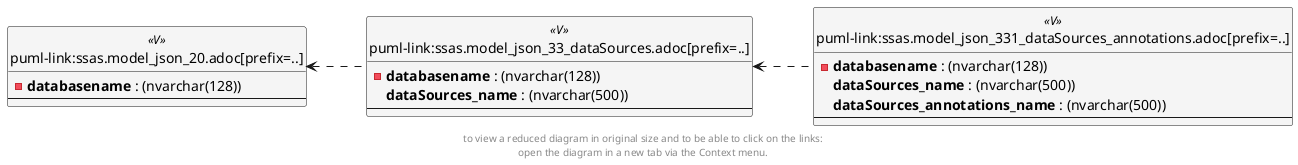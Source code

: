 @startuml
left to right direction
'top to bottom direction
hide circle
'avoide "." issues:
set namespaceSeparator none


skinparam class {
  BackgroundColor White
  BackgroundColor<<FN>> Yellow
  BackgroundColor<<FS>> Yellow
  BackgroundColor<<FT>> LightGray
  BackgroundColor<<IF>> Yellow
  BackgroundColor<<IS>> Yellow
  BackgroundColor<<P>> Aqua
  BackgroundColor<<PC>> Aqua
  BackgroundColor<<SN>> Yellow
  BackgroundColor<<SO>> SlateBlue
  BackgroundColor<<TF>> LightGray
  BackgroundColor<<TR>> Tomato
  BackgroundColor<<U>> White
  BackgroundColor<<V>> WhiteSmoke
  BackgroundColor<<X>> Aqua
}


entity "puml-link:ssas.model_json_20.adoc[prefix=..]" as ssas.model_json_20 << V >> {
  - **databasename** : (nvarchar(128))
  --
}

entity "puml-link:ssas.model_json_33_dataSources.adoc[prefix=..]" as ssas.model_json_33_dataSources << V >> {
  - **databasename** : (nvarchar(128))
  **dataSources_name** : (nvarchar(500))
  --
}

entity "puml-link:ssas.model_json_331_dataSources_annotations.adoc[prefix=..]" as ssas.model_json_331_dataSources_annotations << V >> {
  - **databasename** : (nvarchar(128))
  **dataSources_name** : (nvarchar(500))
  **dataSources_annotations_name** : (nvarchar(500))
  --
}

ssas.model_json_20 <.. ssas.model_json_33_dataSources
ssas.model_json_33_dataSources <.. ssas.model_json_331_dataSources_annotations
footer
to view a reduced diagram in original size and to be able to click on the links:
open the diagram in a new tab via the Context menu.
end footer

@enduml

